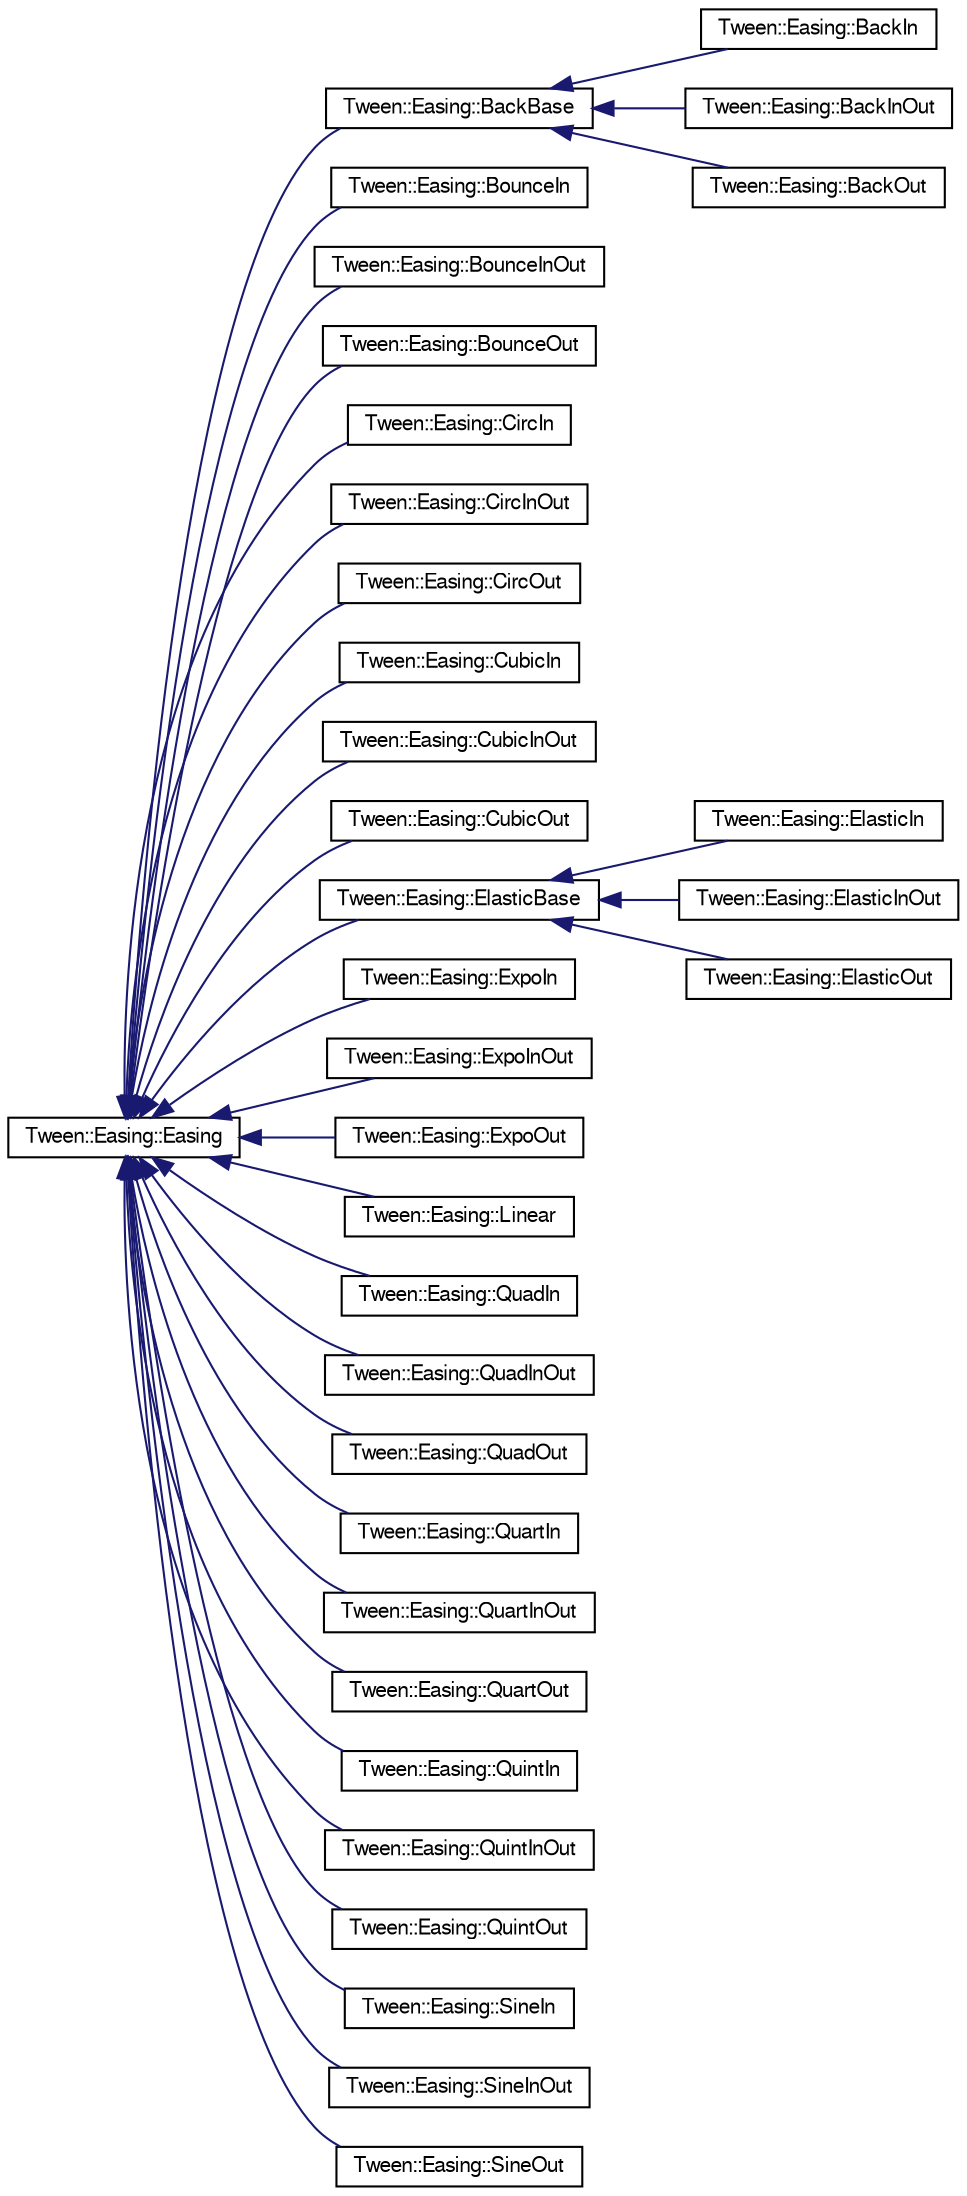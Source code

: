 digraph "Graphical Class Hierarchy"
{
  bgcolor="transparent";
  edge [fontname="FreeSans",fontsize="10",labelfontname="FreeSans",labelfontsize="10"];
  node [fontname="FreeSans",fontsize="10",shape=record];
  rankdir="LR";
  Node1 [label="Tween::Easing::Easing",height=0.2,width=0.4,color="black",URL="$classTween_1_1Easing_1_1Easing.html",tooltip="Base class for all easing interpolations."];
  Node1 -> Node2 [dir="back",color="midnightblue",fontsize="10",style="solid",fontname="FreeSans"];
  Node2 [label="Tween::Easing::BackBase",height=0.2,width=0.4,color="black",URL="$classTween_1_1Easing_1_1BackBase.html"];
  Node2 -> Node3 [dir="back",color="midnightblue",fontsize="10",style="solid",fontname="FreeSans"];
  Node3 [label="Tween::Easing::BackIn",height=0.2,width=0.4,color="black",URL="$classTween_1_1Easing_1_1BackIn.html"];
  Node2 -> Node4 [dir="back",color="midnightblue",fontsize="10",style="solid",fontname="FreeSans"];
  Node4 [label="Tween::Easing::BackInOut",height=0.2,width=0.4,color="black",URL="$classTween_1_1Easing_1_1BackInOut.html"];
  Node2 -> Node5 [dir="back",color="midnightblue",fontsize="10",style="solid",fontname="FreeSans"];
  Node5 [label="Tween::Easing::BackOut",height=0.2,width=0.4,color="black",URL="$classTween_1_1Easing_1_1BackOut.html"];
  Node1 -> Node6 [dir="back",color="midnightblue",fontsize="10",style="solid",fontname="FreeSans"];
  Node6 [label="Tween::Easing::BounceIn",height=0.2,width=0.4,color="black",URL="$classTween_1_1Easing_1_1BounceIn.html"];
  Node1 -> Node7 [dir="back",color="midnightblue",fontsize="10",style="solid",fontname="FreeSans"];
  Node7 [label="Tween::Easing::BounceInOut",height=0.2,width=0.4,color="black",URL="$classTween_1_1Easing_1_1BounceInOut.html"];
  Node1 -> Node8 [dir="back",color="midnightblue",fontsize="10",style="solid",fontname="FreeSans"];
  Node8 [label="Tween::Easing::BounceOut",height=0.2,width=0.4,color="black",URL="$classTween_1_1Easing_1_1BounceOut.html"];
  Node1 -> Node9 [dir="back",color="midnightblue",fontsize="10",style="solid",fontname="FreeSans"];
  Node9 [label="Tween::Easing::CircIn",height=0.2,width=0.4,color="black",URL="$classTween_1_1Easing_1_1CircIn.html"];
  Node1 -> Node10 [dir="back",color="midnightblue",fontsize="10",style="solid",fontname="FreeSans"];
  Node10 [label="Tween::Easing::CircInOut",height=0.2,width=0.4,color="black",URL="$classTween_1_1Easing_1_1CircInOut.html"];
  Node1 -> Node11 [dir="back",color="midnightblue",fontsize="10",style="solid",fontname="FreeSans"];
  Node11 [label="Tween::Easing::CircOut",height=0.2,width=0.4,color="black",URL="$classTween_1_1Easing_1_1CircOut.html"];
  Node1 -> Node12 [dir="back",color="midnightblue",fontsize="10",style="solid",fontname="FreeSans"];
  Node12 [label="Tween::Easing::CubicIn",height=0.2,width=0.4,color="black",URL="$classTween_1_1Easing_1_1CubicIn.html"];
  Node1 -> Node13 [dir="back",color="midnightblue",fontsize="10",style="solid",fontname="FreeSans"];
  Node13 [label="Tween::Easing::CubicInOut",height=0.2,width=0.4,color="black",URL="$classTween_1_1Easing_1_1CubicInOut.html"];
  Node1 -> Node14 [dir="back",color="midnightblue",fontsize="10",style="solid",fontname="FreeSans"];
  Node14 [label="Tween::Easing::CubicOut",height=0.2,width=0.4,color="black",URL="$classTween_1_1Easing_1_1CubicOut.html"];
  Node1 -> Node15 [dir="back",color="midnightblue",fontsize="10",style="solid",fontname="FreeSans"];
  Node15 [label="Tween::Easing::ElasticBase",height=0.2,width=0.4,color="black",URL="$classTween_1_1Easing_1_1ElasticBase.html"];
  Node15 -> Node16 [dir="back",color="midnightblue",fontsize="10",style="solid",fontname="FreeSans"];
  Node16 [label="Tween::Easing::ElasticIn",height=0.2,width=0.4,color="black",URL="$classTween_1_1Easing_1_1ElasticIn.html"];
  Node15 -> Node17 [dir="back",color="midnightblue",fontsize="10",style="solid",fontname="FreeSans"];
  Node17 [label="Tween::Easing::ElasticInOut",height=0.2,width=0.4,color="black",URL="$classTween_1_1Easing_1_1ElasticInOut.html"];
  Node15 -> Node18 [dir="back",color="midnightblue",fontsize="10",style="solid",fontname="FreeSans"];
  Node18 [label="Tween::Easing::ElasticOut",height=0.2,width=0.4,color="black",URL="$classTween_1_1Easing_1_1ElasticOut.html"];
  Node1 -> Node19 [dir="back",color="midnightblue",fontsize="10",style="solid",fontname="FreeSans"];
  Node19 [label="Tween::Easing::ExpoIn",height=0.2,width=0.4,color="black",URL="$classTween_1_1Easing_1_1ExpoIn.html"];
  Node1 -> Node20 [dir="back",color="midnightblue",fontsize="10",style="solid",fontname="FreeSans"];
  Node20 [label="Tween::Easing::ExpoInOut",height=0.2,width=0.4,color="black",URL="$classTween_1_1Easing_1_1ExpoInOut.html"];
  Node1 -> Node21 [dir="back",color="midnightblue",fontsize="10",style="solid",fontname="FreeSans"];
  Node21 [label="Tween::Easing::ExpoOut",height=0.2,width=0.4,color="black",URL="$classTween_1_1Easing_1_1ExpoOut.html"];
  Node1 -> Node22 [dir="back",color="midnightblue",fontsize="10",style="solid",fontname="FreeSans"];
  Node22 [label="Tween::Easing::Linear",height=0.2,width=0.4,color="black",URL="$classTween_1_1Easing_1_1Linear.html"];
  Node1 -> Node23 [dir="back",color="midnightblue",fontsize="10",style="solid",fontname="FreeSans"];
  Node23 [label="Tween::Easing::QuadIn",height=0.2,width=0.4,color="black",URL="$classTween_1_1Easing_1_1QuadIn.html"];
  Node1 -> Node24 [dir="back",color="midnightblue",fontsize="10",style="solid",fontname="FreeSans"];
  Node24 [label="Tween::Easing::QuadInOut",height=0.2,width=0.4,color="black",URL="$classTween_1_1Easing_1_1QuadInOut.html"];
  Node1 -> Node25 [dir="back",color="midnightblue",fontsize="10",style="solid",fontname="FreeSans"];
  Node25 [label="Tween::Easing::QuadOut",height=0.2,width=0.4,color="black",URL="$classTween_1_1Easing_1_1QuadOut.html"];
  Node1 -> Node26 [dir="back",color="midnightblue",fontsize="10",style="solid",fontname="FreeSans"];
  Node26 [label="Tween::Easing::QuartIn",height=0.2,width=0.4,color="black",URL="$classTween_1_1Easing_1_1QuartIn.html"];
  Node1 -> Node27 [dir="back",color="midnightblue",fontsize="10",style="solid",fontname="FreeSans"];
  Node27 [label="Tween::Easing::QuartInOut",height=0.2,width=0.4,color="black",URL="$classTween_1_1Easing_1_1QuartInOut.html"];
  Node1 -> Node28 [dir="back",color="midnightblue",fontsize="10",style="solid",fontname="FreeSans"];
  Node28 [label="Tween::Easing::QuartOut",height=0.2,width=0.4,color="black",URL="$classTween_1_1Easing_1_1QuartOut.html"];
  Node1 -> Node29 [dir="back",color="midnightblue",fontsize="10",style="solid",fontname="FreeSans"];
  Node29 [label="Tween::Easing::QuintIn",height=0.2,width=0.4,color="black",URL="$classTween_1_1Easing_1_1QuintIn.html"];
  Node1 -> Node30 [dir="back",color="midnightblue",fontsize="10",style="solid",fontname="FreeSans"];
  Node30 [label="Tween::Easing::QuintInOut",height=0.2,width=0.4,color="black",URL="$classTween_1_1Easing_1_1QuintInOut.html"];
  Node1 -> Node31 [dir="back",color="midnightblue",fontsize="10",style="solid",fontname="FreeSans"];
  Node31 [label="Tween::Easing::QuintOut",height=0.2,width=0.4,color="black",URL="$classTween_1_1Easing_1_1QuintOut.html"];
  Node1 -> Node32 [dir="back",color="midnightblue",fontsize="10",style="solid",fontname="FreeSans"];
  Node32 [label="Tween::Easing::SineIn",height=0.2,width=0.4,color="black",URL="$classTween_1_1Easing_1_1SineIn.html"];
  Node1 -> Node33 [dir="back",color="midnightblue",fontsize="10",style="solid",fontname="FreeSans"];
  Node33 [label="Tween::Easing::SineInOut",height=0.2,width=0.4,color="black",URL="$classTween_1_1Easing_1_1SineInOut.html"];
  Node1 -> Node34 [dir="back",color="midnightblue",fontsize="10",style="solid",fontname="FreeSans"];
  Node34 [label="Tween::Easing::SineOut",height=0.2,width=0.4,color="black",URL="$classTween_1_1Easing_1_1SineOut.html"];
}
